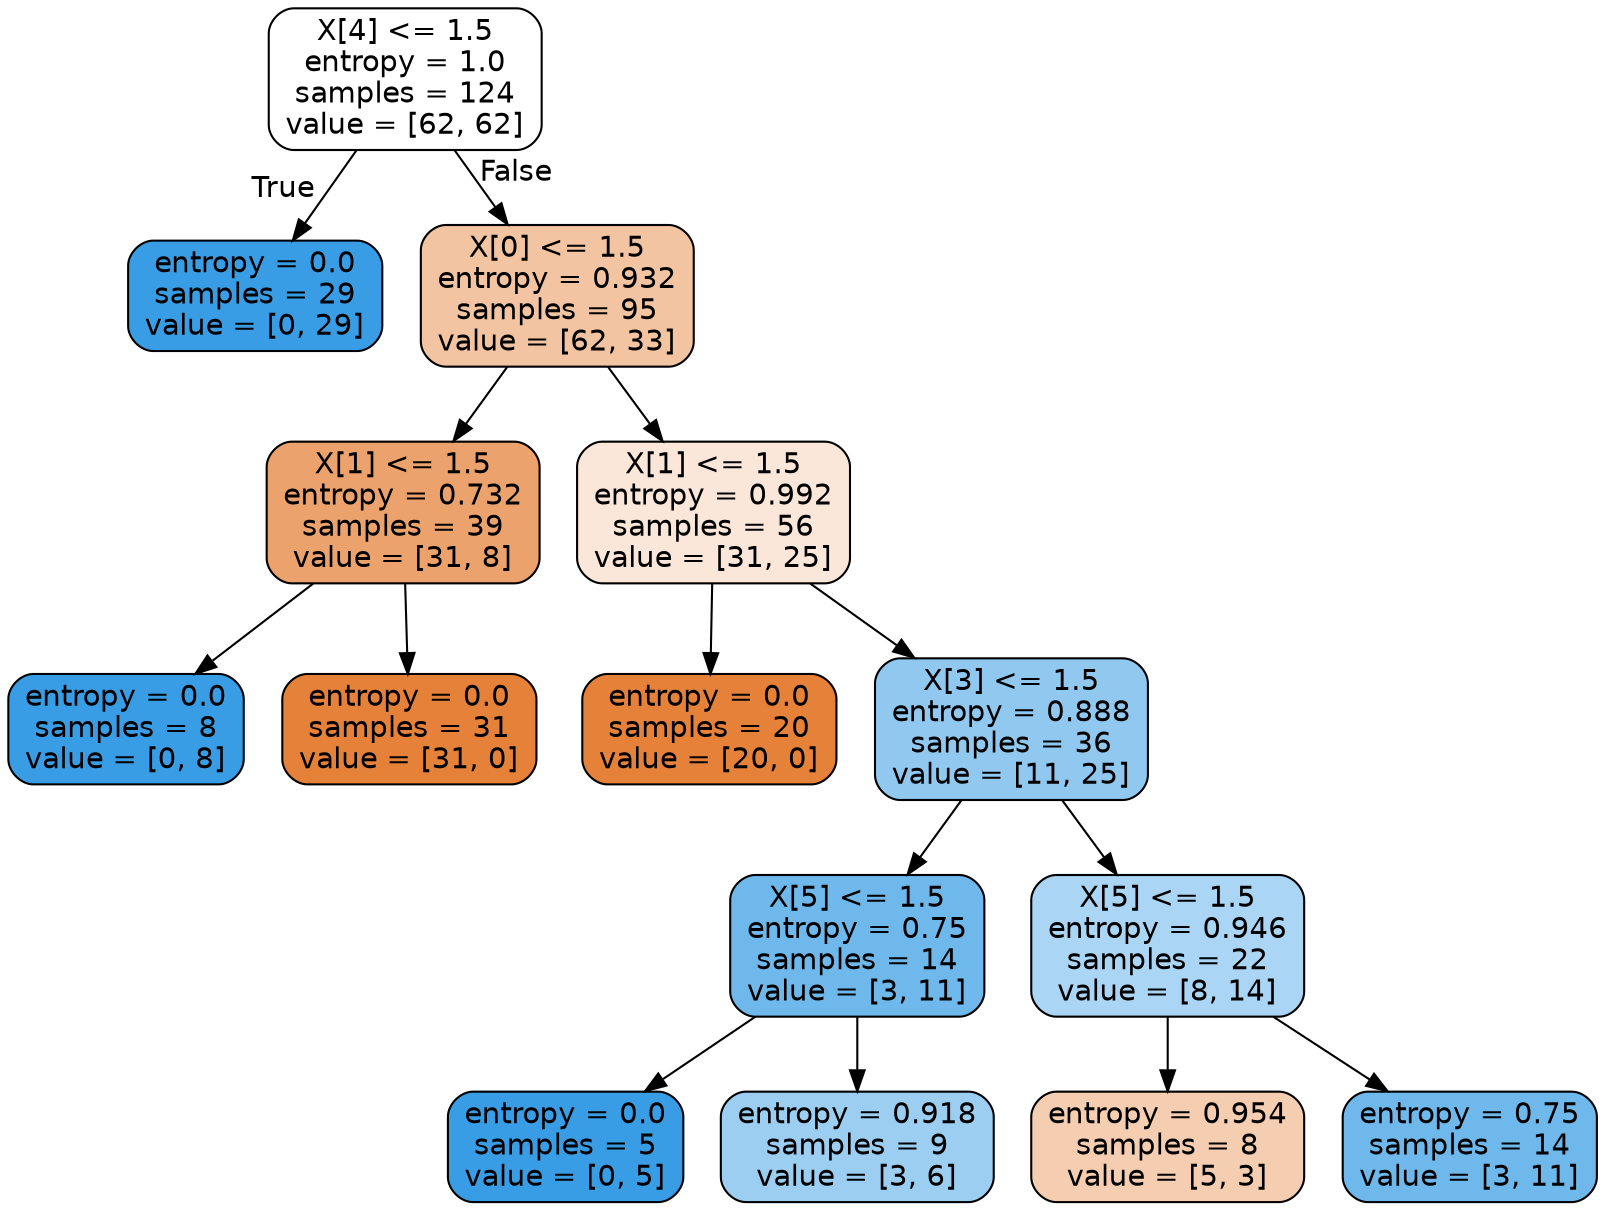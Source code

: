 digraph Tree {
node [shape=box, style="filled, rounded", color="black", fontname=helvetica] ;
edge [fontname=helvetica] ;
0 [label="X[4] <= 1.5\nentropy = 1.0\nsamples = 124\nvalue = [62, 62]", fillcolor="#ffffff"] ;
1 [label="entropy = 0.0\nsamples = 29\nvalue = [0, 29]", fillcolor="#399de5"] ;
0 -> 1 [labeldistance=2.5, labelangle=45, headlabel="True"] ;
2 [label="X[0] <= 1.5\nentropy = 0.932\nsamples = 95\nvalue = [62, 33]", fillcolor="#f3c4a2"] ;
0 -> 2 [labeldistance=2.5, labelangle=-45, headlabel="False"] ;
3 [label="X[1] <= 1.5\nentropy = 0.732\nsamples = 39\nvalue = [31, 8]", fillcolor="#eca26c"] ;
2 -> 3 ;
4 [label="entropy = 0.0\nsamples = 8\nvalue = [0, 8]", fillcolor="#399de5"] ;
3 -> 4 ;
5 [label="entropy = 0.0\nsamples = 31\nvalue = [31, 0]", fillcolor="#e58139"] ;
3 -> 5 ;
6 [label="X[1] <= 1.5\nentropy = 0.992\nsamples = 56\nvalue = [31, 25]", fillcolor="#fae7d9"] ;
2 -> 6 ;
7 [label="entropy = 0.0\nsamples = 20\nvalue = [20, 0]", fillcolor="#e58139"] ;
6 -> 7 ;
8 [label="X[3] <= 1.5\nentropy = 0.888\nsamples = 36\nvalue = [11, 25]", fillcolor="#90c8f0"] ;
6 -> 8 ;
9 [label="X[5] <= 1.5\nentropy = 0.75\nsamples = 14\nvalue = [3, 11]", fillcolor="#6fb8ec"] ;
8 -> 9 ;
10 [label="entropy = 0.0\nsamples = 5\nvalue = [0, 5]", fillcolor="#399de5"] ;
9 -> 10 ;
11 [label="entropy = 0.918\nsamples = 9\nvalue = [3, 6]", fillcolor="#9ccef2"] ;
9 -> 11 ;
12 [label="X[5] <= 1.5\nentropy = 0.946\nsamples = 22\nvalue = [8, 14]", fillcolor="#aad5f4"] ;
8 -> 12 ;
13 [label="entropy = 0.954\nsamples = 8\nvalue = [5, 3]", fillcolor="#f5cdb0"] ;
12 -> 13 ;
14 [label="entropy = 0.75\nsamples = 14\nvalue = [3, 11]", fillcolor="#6fb8ec"] ;
12 -> 14 ;
}